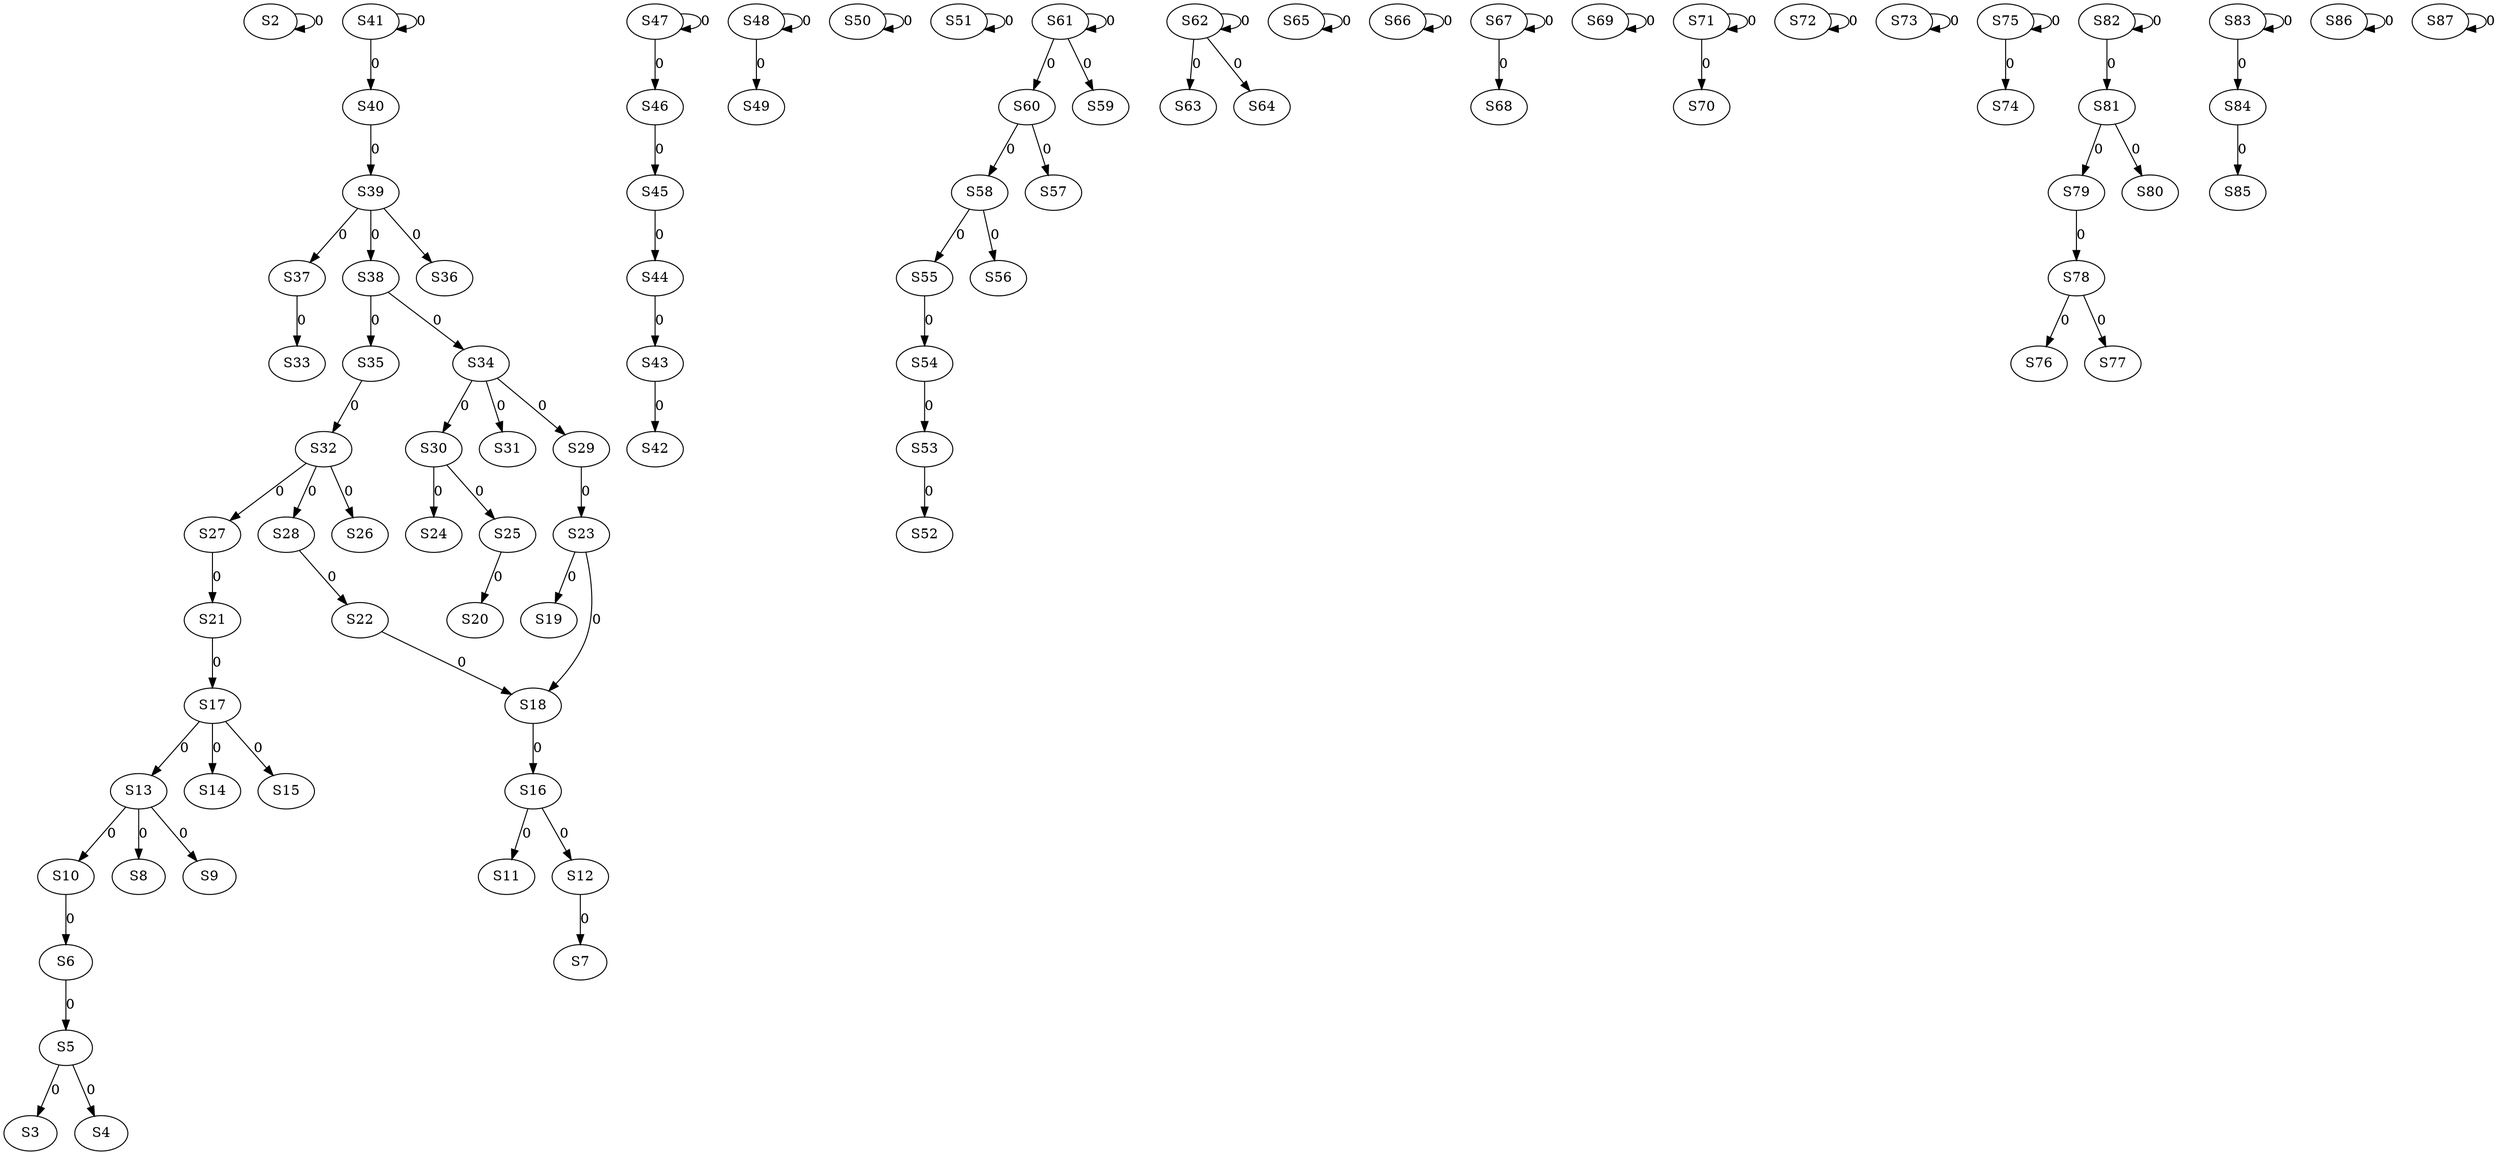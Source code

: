 strict digraph {
	S2 -> S2 [ label = 0 ];
	S5 -> S3 [ label = 0 ];
	S5 -> S4 [ label = 0 ];
	S6 -> S5 [ label = 0 ];
	S10 -> S6 [ label = 0 ];
	S12 -> S7 [ label = 0 ];
	S13 -> S8 [ label = 0 ];
	S13 -> S9 [ label = 0 ];
	S13 -> S10 [ label = 0 ];
	S16 -> S11 [ label = 0 ];
	S16 -> S12 [ label = 0 ];
	S17 -> S13 [ label = 0 ];
	S17 -> S14 [ label = 0 ];
	S17 -> S15 [ label = 0 ];
	S18 -> S16 [ label = 0 ];
	S21 -> S17 [ label = 0 ];
	S23 -> S18 [ label = 0 ];
	S23 -> S19 [ label = 0 ];
	S25 -> S20 [ label = 0 ];
	S27 -> S21 [ label = 0 ];
	S28 -> S22 [ label = 0 ];
	S29 -> S23 [ label = 0 ];
	S30 -> S24 [ label = 0 ];
	S30 -> S25 [ label = 0 ];
	S32 -> S26 [ label = 0 ];
	S32 -> S27 [ label = 0 ];
	S32 -> S28 [ label = 0 ];
	S34 -> S29 [ label = 0 ];
	S34 -> S30 [ label = 0 ];
	S34 -> S31 [ label = 0 ];
	S35 -> S32 [ label = 0 ];
	S37 -> S33 [ label = 0 ];
	S38 -> S34 [ label = 0 ];
	S38 -> S35 [ label = 0 ];
	S39 -> S36 [ label = 0 ];
	S39 -> S37 [ label = 0 ];
	S39 -> S38 [ label = 0 ];
	S40 -> S39 [ label = 0 ];
	S41 -> S40 [ label = 0 ];
	S41 -> S41 [ label = 0 ];
	S43 -> S42 [ label = 0 ];
	S44 -> S43 [ label = 0 ];
	S45 -> S44 [ label = 0 ];
	S46 -> S45 [ label = 0 ];
	S47 -> S46 [ label = 0 ];
	S47 -> S47 [ label = 0 ];
	S48 -> S48 [ label = 0 ];
	S48 -> S49 [ label = 0 ];
	S50 -> S50 [ label = 0 ];
	S51 -> S51 [ label = 0 ];
	S53 -> S52 [ label = 0 ];
	S54 -> S53 [ label = 0 ];
	S55 -> S54 [ label = 0 ];
	S58 -> S55 [ label = 0 ];
	S58 -> S56 [ label = 0 ];
	S60 -> S57 [ label = 0 ];
	S60 -> S58 [ label = 0 ];
	S61 -> S59 [ label = 0 ];
	S61 -> S60 [ label = 0 ];
	S61 -> S61 [ label = 0 ];
	S62 -> S62 [ label = 0 ];
	S62 -> S63 [ label = 0 ];
	S62 -> S64 [ label = 0 ];
	S65 -> S65 [ label = 0 ];
	S66 -> S66 [ label = 0 ];
	S67 -> S67 [ label = 0 ];
	S67 -> S68 [ label = 0 ];
	S69 -> S69 [ label = 0 ];
	S71 -> S70 [ label = 0 ];
	S71 -> S71 [ label = 0 ];
	S72 -> S72 [ label = 0 ];
	S73 -> S73 [ label = 0 ];
	S75 -> S74 [ label = 0 ];
	S75 -> S75 [ label = 0 ];
	S78 -> S76 [ label = 0 ];
	S78 -> S77 [ label = 0 ];
	S79 -> S78 [ label = 0 ];
	S81 -> S79 [ label = 0 ];
	S81 -> S80 [ label = 0 ];
	S82 -> S81 [ label = 0 ];
	S82 -> S82 [ label = 0 ];
	S83 -> S83 [ label = 0 ];
	S83 -> S84 [ label = 0 ];
	S84 -> S85 [ label = 0 ];
	S86 -> S86 [ label = 0 ];
	S87 -> S87 [ label = 0 ];
	S22 -> S18 [ label = 0 ];
}